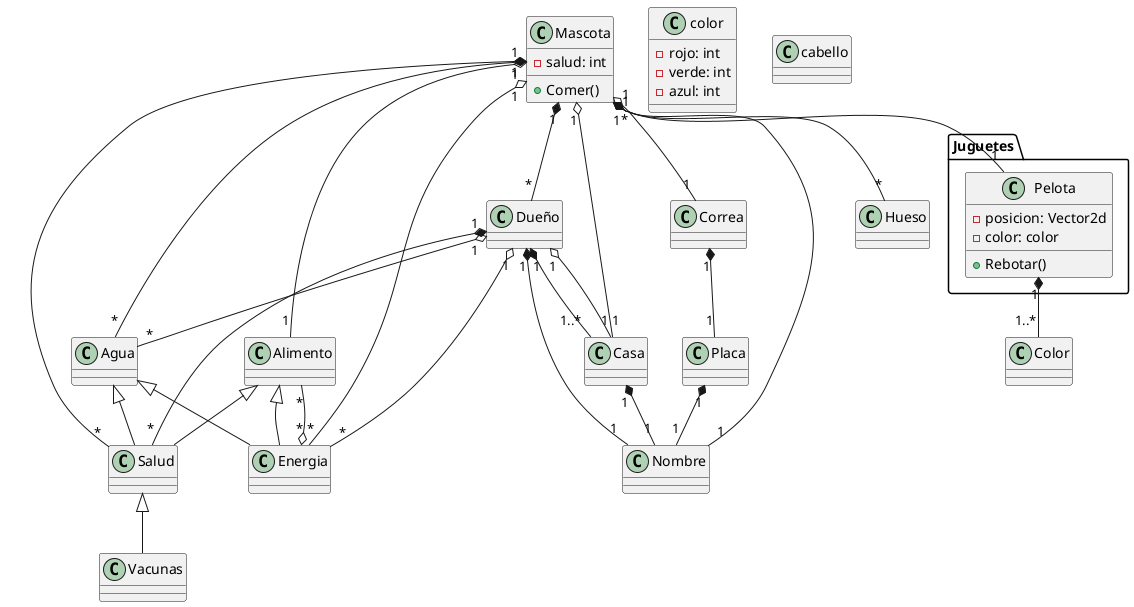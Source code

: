 @startuml mascota

class Mascota {
    - salud: int  
    + Comer() 
}
class Alimento
class Salud
class Nombre 
class Hueso
package Juguetes{
class Pelota{
    - posicion: Vector2d
    -color: color
    + Rebotar()
}
}
class color {
    -rojo: int
    -verde: int
    -azul: int
}
class Dueño
class Energia
class Correa
class Vacunas
class Casa
class Placa
class Agua
class cabello
Mascota "*" *-- "1" Nombre
Mascota "1" *-- "*" Dueño
Dueño "1" *-- "1" Nombre
Mascota "1" *-- "*" Hueso
Mascota "1" o-- "*" Energia
Energia "*" o-- "*" Alimento
Mascota "1" o-- "1" Pelota
Mascota "1" *-- "*" Salud
Dueño "1" *-- "*" Salud
Dueño "1" o-- "*" Energia
Alimento  <|--  Salud
Mascota "1" o-- "1" Correa
Salud  <|--  Vacunas
Casa "1" *-- "1" Nombre
Mascota "1" o-- "1" Casa
Dueño "1" *-- "1..*"Casa
Dueño "1" o-- "1" Casa
Placa "1" *-- "1" Nombre
Correa "1" *-- "1" Placa
Mascota "1" o-- "*" Agua
Dueño "1" o-- "*" Agua
Agua  <|--  Energia
Agua  <|--  Salud
Alimento  <|--  Energia
Mascota "1" o-- "1" Alimento
Pelota "1" *-- "1..*"Color
@enduml